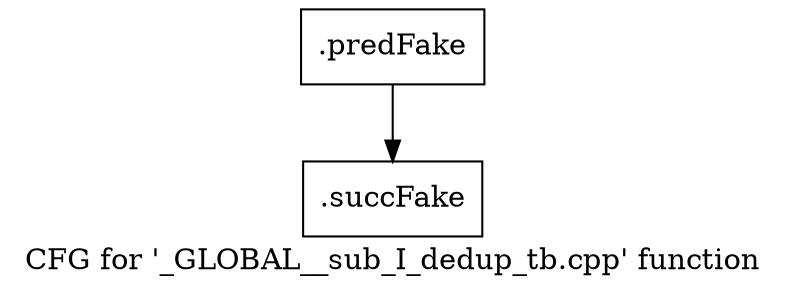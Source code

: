 digraph "CFG for '_GLOBAL__sub_I_dedup_tb.cpp' function" {
	label="CFG for '_GLOBAL__sub_I_dedup_tb.cpp' function";

	Node0x5229050 [shape=record,filename="../../../dedup_tb.cpp",linenumber="0",label="{.predFake}"];
	Node0x5229050 -> Node0x60567c0[ callList="" memoryops="" filename="../../../dedup_tb.cpp" execusionnum="0"];
	Node0x60567c0 [shape=record,filename="",linenumber="",label="{.succFake}"];
}
